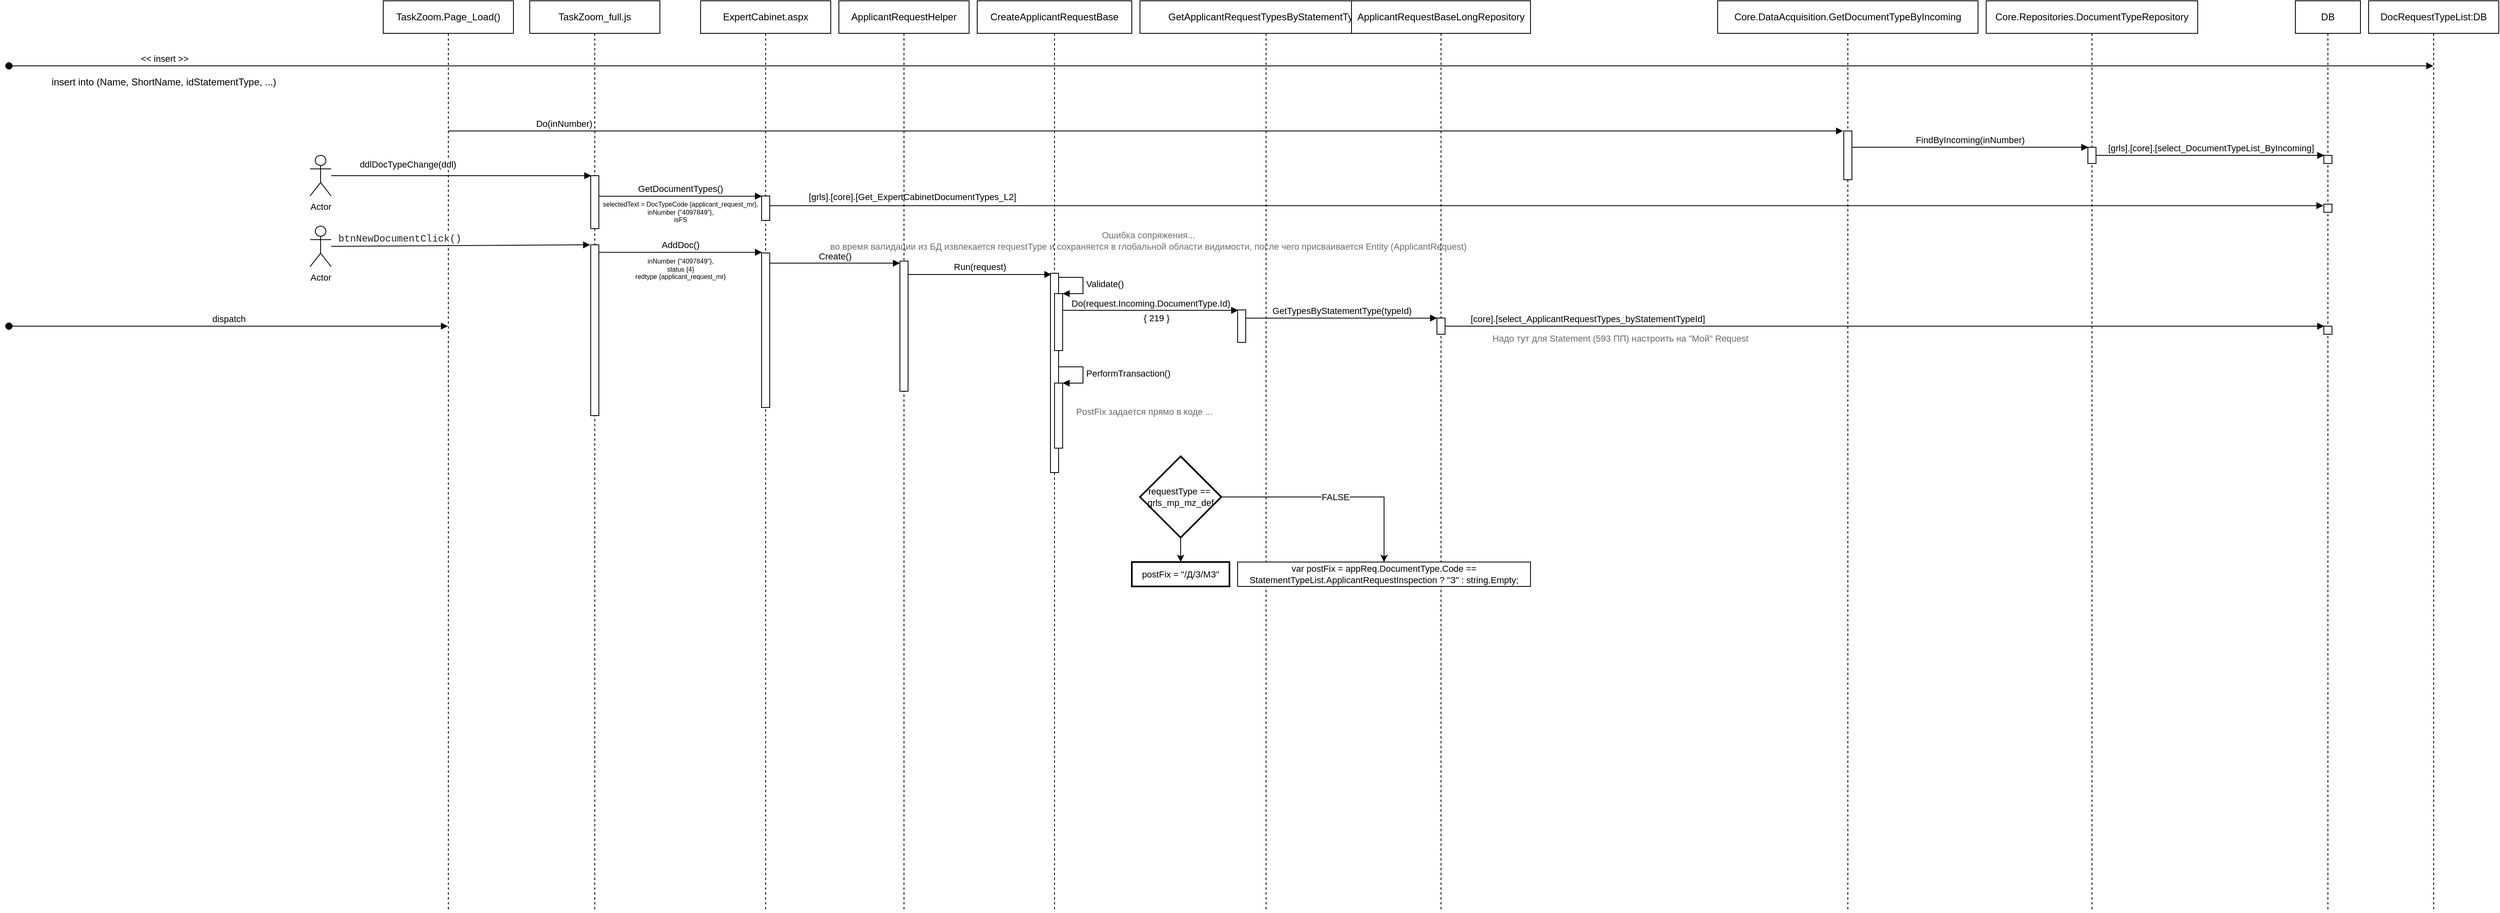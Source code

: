 <mxfile version="20.5.1" type="github">
  <diagram id="dsU_ii47a0S2btjW8iKH" name="Страница 1">
    <mxGraphModel dx="860" dy="562" grid="1" gridSize="10" guides="1" tooltips="1" connect="1" arrows="1" fold="1" page="1" pageScale="1" pageWidth="827" pageHeight="1169" math="0" shadow="0">
      <root>
        <mxCell id="0" />
        <mxCell id="1" parent="0" />
        <mxCell id="BPP2ajkxVIenSYZT_UOM-1" value="DocRequestTypeList:DB" style="shape=umlLifeline;perimeter=lifelinePerimeter;whiteSpace=wrap;html=1;container=1;collapsible=0;recursiveResize=0;outlineConnect=0;" vertex="1" parent="1">
          <mxGeometry x="2920" y="40" width="160" height="1120" as="geometry" />
        </mxCell>
        <mxCell id="BPP2ajkxVIenSYZT_UOM-2" value="&amp;lt;&amp;lt; insert &amp;gt;&amp;gt;" style="html=1;verticalAlign=bottom;startArrow=oval;startFill=1;endArrow=block;startSize=8;rounded=0;" edge="1" parent="1" target="BPP2ajkxVIenSYZT_UOM-1">
          <mxGeometry x="-0.872" width="60" relative="1" as="geometry">
            <mxPoint x="20" y="120" as="sourcePoint" />
            <mxPoint x="180" y="120" as="targetPoint" />
            <mxPoint as="offset" />
          </mxGeometry>
        </mxCell>
        <mxCell id="BPP2ajkxVIenSYZT_UOM-3" value="insert into (Name, ShortName, idStatementType, ...)" style="text;html=1;align=center;verticalAlign=middle;resizable=0;points=[];autosize=1;strokeColor=none;fillColor=none;" vertex="1" parent="1">
          <mxGeometry x="60" y="125" width="300" height="30" as="geometry" />
        </mxCell>
        <mxCell id="BPP2ajkxVIenSYZT_UOM-4" value="dispatch" style="html=1;verticalAlign=bottom;startArrow=oval;startFill=1;endArrow=block;startSize=8;rounded=0;" edge="1" parent="1" target="BPP2ajkxVIenSYZT_UOM-5">
          <mxGeometry width="60" relative="1" as="geometry">
            <mxPoint x="20" y="440" as="sourcePoint" />
            <mxPoint x="80" y="240" as="targetPoint" />
          </mxGeometry>
        </mxCell>
        <mxCell id="BPP2ajkxVIenSYZT_UOM-5" value="TaskZoom.Page_Load()" style="shape=umlLifeline;perimeter=lifelinePerimeter;whiteSpace=wrap;html=1;container=1;collapsible=0;recursiveResize=0;outlineConnect=0;" vertex="1" parent="1">
          <mxGeometry x="480" y="40" width="160" height="1120" as="geometry" />
        </mxCell>
        <mxCell id="BPP2ajkxVIenSYZT_UOM-6" value="Core.DataAcquisition.GetDocumentTypeByIncoming" style="shape=umlLifeline;perimeter=lifelinePerimeter;whiteSpace=wrap;html=1;container=1;collapsible=0;recursiveResize=0;outlineConnect=0;" vertex="1" parent="1">
          <mxGeometry x="2120" y="40" width="320" height="1120" as="geometry" />
        </mxCell>
        <mxCell id="BPP2ajkxVIenSYZT_UOM-8" value="" style="html=1;points=[];perimeter=orthogonalPerimeter;" vertex="1" parent="BPP2ajkxVIenSYZT_UOM-6">
          <mxGeometry x="155" y="160" width="10" height="60" as="geometry" />
        </mxCell>
        <mxCell id="BPP2ajkxVIenSYZT_UOM-7" value="Do(inNumber)" style="html=1;verticalAlign=bottom;endArrow=block;rounded=0;entryX=-0.088;entryY=0;entryDx=0;entryDy=0;entryPerimeter=0;" edge="1" parent="1" source="BPP2ajkxVIenSYZT_UOM-5" target="BPP2ajkxVIenSYZT_UOM-8">
          <mxGeometry x="-0.835" width="80" relative="1" as="geometry">
            <mxPoint x="370" y="240" as="sourcePoint" />
            <mxPoint x="450" y="240" as="targetPoint" />
            <mxPoint as="offset" />
          </mxGeometry>
        </mxCell>
        <mxCell id="BPP2ajkxVIenSYZT_UOM-9" value="Core.Repositories.DocumentTypeRepository" style="shape=umlLifeline;perimeter=lifelinePerimeter;whiteSpace=wrap;html=1;container=1;collapsible=0;recursiveResize=0;outlineConnect=0;" vertex="1" parent="1">
          <mxGeometry x="2450" y="40" width="260" height="1120" as="geometry" />
        </mxCell>
        <mxCell id="BPP2ajkxVIenSYZT_UOM-10" value="" style="html=1;points=[];perimeter=orthogonalPerimeter;" vertex="1" parent="BPP2ajkxVIenSYZT_UOM-9">
          <mxGeometry x="125" y="180" width="10" height="20" as="geometry" />
        </mxCell>
        <mxCell id="BPP2ajkxVIenSYZT_UOM-11" value="FindByIncoming(inNumber)" style="html=1;verticalAlign=bottom;endArrow=block;rounded=0;entryX=0.048;entryY=0.003;entryDx=0;entryDy=0;entryPerimeter=0;" edge="1" parent="1" source="BPP2ajkxVIenSYZT_UOM-8" target="BPP2ajkxVIenSYZT_UOM-10">
          <mxGeometry width="80" relative="1" as="geometry">
            <mxPoint x="1089.997" y="220" as="sourcePoint" />
            <mxPoint x="1364.45" y="220" as="targetPoint" />
          </mxGeometry>
        </mxCell>
        <mxCell id="BPP2ajkxVIenSYZT_UOM-12" value="DB" style="shape=umlLifeline;perimeter=lifelinePerimeter;whiteSpace=wrap;html=1;container=1;collapsible=0;recursiveResize=0;outlineConnect=0;" vertex="1" parent="1">
          <mxGeometry x="2830" y="40" width="80" height="1120" as="geometry" />
        </mxCell>
        <mxCell id="BPP2ajkxVIenSYZT_UOM-13" value="" style="html=1;points=[];perimeter=orthogonalPerimeter;" vertex="1" parent="BPP2ajkxVIenSYZT_UOM-12">
          <mxGeometry x="35" y="190" width="10" height="10" as="geometry" />
        </mxCell>
        <mxCell id="BPP2ajkxVIenSYZT_UOM-23" value="" style="html=1;points=[];perimeter=orthogonalPerimeter;" vertex="1" parent="BPP2ajkxVIenSYZT_UOM-12">
          <mxGeometry x="35" y="250" width="10" height="10" as="geometry" />
        </mxCell>
        <mxCell id="BPP2ajkxVIenSYZT_UOM-63" value="" style="html=1;points=[];perimeter=orthogonalPerimeter;fontSize=11;" vertex="1" parent="BPP2ajkxVIenSYZT_UOM-12">
          <mxGeometry x="35" y="400" width="10" height="10" as="geometry" />
        </mxCell>
        <mxCell id="BPP2ajkxVIenSYZT_UOM-14" value="[grls].[core].[select_DocumentTypeList_ByIncoming]" style="html=1;verticalAlign=bottom;endArrow=block;rounded=0;entryX=0.051;entryY=0.004;entryDx=0;entryDy=0;entryPerimeter=0;" edge="1" parent="1" source="BPP2ajkxVIenSYZT_UOM-10" target="BPP2ajkxVIenSYZT_UOM-13">
          <mxGeometry width="80" relative="1" as="geometry">
            <mxPoint x="1420" y="240" as="sourcePoint" />
            <mxPoint x="1500" y="240" as="targetPoint" />
          </mxGeometry>
        </mxCell>
        <mxCell id="BPP2ajkxVIenSYZT_UOM-15" value="TaskZoom_full.js" style="shape=umlLifeline;perimeter=lifelinePerimeter;whiteSpace=wrap;html=1;container=1;collapsible=0;recursiveResize=0;outlineConnect=0;" vertex="1" parent="1">
          <mxGeometry x="660" y="40" width="160" height="1120" as="geometry" />
        </mxCell>
        <mxCell id="BPP2ajkxVIenSYZT_UOM-17" value="" style="html=1;points=[];perimeter=orthogonalPerimeter;" vertex="1" parent="BPP2ajkxVIenSYZT_UOM-15">
          <mxGeometry x="75" y="215" width="10" height="65" as="geometry" />
        </mxCell>
        <mxCell id="BPP2ajkxVIenSYZT_UOM-33" value="" style="html=1;points=[];perimeter=orthogonalPerimeter;fontSize=11;" vertex="1" parent="BPP2ajkxVIenSYZT_UOM-15">
          <mxGeometry x="75" y="300" width="10" height="210" as="geometry" />
        </mxCell>
        <mxCell id="BPP2ajkxVIenSYZT_UOM-16" value="ddlDocTypeChange(ddl)" style="html=1;verticalAlign=bottom;endArrow=block;rounded=0;entryX=0.07;entryY=0;entryDx=0;entryDy=0;entryPerimeter=0;" edge="1" parent="1" source="BPP2ajkxVIenSYZT_UOM-30" target="BPP2ajkxVIenSYZT_UOM-17">
          <mxGeometry x="-0.412" y="5" width="80" relative="1" as="geometry">
            <mxPoint x="820" y="270" as="sourcePoint" />
            <mxPoint x="900" y="270" as="targetPoint" />
            <mxPoint as="offset" />
          </mxGeometry>
        </mxCell>
        <mxCell id="BPP2ajkxVIenSYZT_UOM-18" value="ExpertCabinet.aspx" style="shape=umlLifeline;perimeter=lifelinePerimeter;whiteSpace=wrap;html=1;container=1;collapsible=0;recursiveResize=0;outlineConnect=0;" vertex="1" parent="1">
          <mxGeometry x="870" y="40" width="160" height="1120" as="geometry" />
        </mxCell>
        <mxCell id="BPP2ajkxVIenSYZT_UOM-19" value="" style="html=1;points=[];perimeter=orthogonalPerimeter;" vertex="1" parent="BPP2ajkxVIenSYZT_UOM-18">
          <mxGeometry x="75" y="240" width="10" height="30" as="geometry" />
        </mxCell>
        <mxCell id="BPP2ajkxVIenSYZT_UOM-35" value="" style="html=1;points=[];perimeter=orthogonalPerimeter;" vertex="1" parent="BPP2ajkxVIenSYZT_UOM-18">
          <mxGeometry x="75" y="310" width="10" height="190" as="geometry" />
        </mxCell>
        <mxCell id="BPP2ajkxVIenSYZT_UOM-20" value="&lt;div&gt;GetDocumentTypes()&lt;/div&gt;" style="html=1;verticalAlign=bottom;endArrow=block;rounded=0;entryX=0.044;entryY=0.007;entryDx=0;entryDy=0;entryPerimeter=0;" edge="1" parent="1" source="BPP2ajkxVIenSYZT_UOM-17" target="BPP2ajkxVIenSYZT_UOM-19">
          <mxGeometry width="80" relative="1" as="geometry">
            <mxPoint x="1170" y="150" as="sourcePoint" />
            <mxPoint x="1250" y="150" as="targetPoint" />
          </mxGeometry>
        </mxCell>
        <mxCell id="BPP2ajkxVIenSYZT_UOM-21" value="selectedText = DocTypeCode {applicant_request_mr}, &lt;br style=&quot;font-size: 8px;&quot;&gt;inNumber {&quot;4097849&quot;},&lt;br style=&quot;font-size: 8px;&quot;&gt;isFS" style="text;html=1;align=center;verticalAlign=middle;resizable=0;points=[];autosize=1;strokeColor=none;fillColor=none;fontSize=8;" vertex="1" parent="1">
          <mxGeometry x="740" y="280" width="210" height="40" as="geometry" />
        </mxCell>
        <mxCell id="BPP2ajkxVIenSYZT_UOM-24" value="[grls].[core].[Get_ExpertCabinetDocumentTypes_L2]" style="html=1;verticalAlign=bottom;endArrow=block;rounded=0;fontSize=11;entryX=-0.051;entryY=0.185;entryDx=0;entryDy=0;entryPerimeter=0;" edge="1" parent="1" source="BPP2ajkxVIenSYZT_UOM-19" target="BPP2ajkxVIenSYZT_UOM-23">
          <mxGeometry x="-0.817" y="2" width="80" relative="1" as="geometry">
            <mxPoint x="1240" y="280" as="sourcePoint" />
            <mxPoint x="1320" y="280" as="targetPoint" />
            <mxPoint as="offset" />
          </mxGeometry>
        </mxCell>
        <mxCell id="BPP2ajkxVIenSYZT_UOM-30" value="Actor" style="shape=umlActor;verticalLabelPosition=bottom;verticalAlign=top;html=1;fontSize=11;" vertex="1" parent="1">
          <mxGeometry x="390" y="230" width="26" height="50" as="geometry" />
        </mxCell>
        <mxCell id="BPP2ajkxVIenSYZT_UOM-32" value="Actor" style="shape=umlActor;verticalLabelPosition=bottom;verticalAlign=top;html=1;fontSize=11;" vertex="1" parent="1">
          <mxGeometry x="390" y="317" width="26" height="50" as="geometry" />
        </mxCell>
        <mxCell id="BPP2ajkxVIenSYZT_UOM-34" value="&lt;span style=&quot;color: rgb(32, 33, 36); font-family: consolas, &amp;quot;lucida console&amp;quot;, &amp;quot;courier new&amp;quot;, monospace; font-size: 12px; text-align: left;&quot;&gt;btnNewDocumentClick()&lt;/span&gt;" style="html=1;verticalAlign=bottom;endArrow=block;rounded=0;fontSize=11;entryX=-0.077;entryY=0;entryDx=0;entryDy=0;entryPerimeter=0;" edge="1" parent="1" source="BPP2ajkxVIenSYZT_UOM-32" target="BPP2ajkxVIenSYZT_UOM-33">
          <mxGeometry x="-0.472" y="-1" width="80" relative="1" as="geometry">
            <mxPoint x="570" y="220" as="sourcePoint" />
            <mxPoint x="650" y="220" as="targetPoint" />
            <mxPoint as="offset" />
          </mxGeometry>
        </mxCell>
        <mxCell id="BPP2ajkxVIenSYZT_UOM-36" value="AddDoc()" style="html=1;verticalAlign=bottom;endArrow=block;rounded=0;fontSize=11;entryX=0.047;entryY=-0.004;entryDx=0;entryDy=0;entryPerimeter=0;" edge="1" parent="1" source="BPP2ajkxVIenSYZT_UOM-33" target="BPP2ajkxVIenSYZT_UOM-35">
          <mxGeometry width="80" relative="1" as="geometry">
            <mxPoint x="700" y="260" as="sourcePoint" />
            <mxPoint x="780" y="260" as="targetPoint" />
          </mxGeometry>
        </mxCell>
        <mxCell id="BPP2ajkxVIenSYZT_UOM-37" value="inNumber {&quot;4097849&quot;},&lt;br&gt;status {4}&lt;br style=&quot;font-size: 8px;&quot;&gt;redtype {applicant_request_mr}" style="text;html=1;align=center;verticalAlign=middle;resizable=0;points=[];autosize=1;strokeColor=none;fillColor=none;fontSize=8;" vertex="1" parent="1">
          <mxGeometry x="780" y="350" width="130" height="40" as="geometry" />
        </mxCell>
        <mxCell id="BPP2ajkxVIenSYZT_UOM-38" value="ApplicantRequestHelper" style="shape=umlLifeline;perimeter=lifelinePerimeter;whiteSpace=wrap;html=1;container=1;collapsible=0;recursiveResize=0;outlineConnect=0;" vertex="1" parent="1">
          <mxGeometry x="1040" y="40" width="160" height="1120" as="geometry" />
        </mxCell>
        <mxCell id="BPP2ajkxVIenSYZT_UOM-40" value="" style="html=1;points=[];perimeter=orthogonalPerimeter;" vertex="1" parent="BPP2ajkxVIenSYZT_UOM-38">
          <mxGeometry x="75" y="320" width="10" height="160" as="geometry" />
        </mxCell>
        <mxCell id="BPP2ajkxVIenSYZT_UOM-41" value="Create()" style="html=1;verticalAlign=bottom;endArrow=block;rounded=0;fontSize=11;entryX=0;entryY=0.016;entryDx=0;entryDy=0;entryPerimeter=0;" edge="1" parent="1" source="BPP2ajkxVIenSYZT_UOM-35" target="BPP2ajkxVIenSYZT_UOM-40">
          <mxGeometry width="80" relative="1" as="geometry">
            <mxPoint x="1070" y="370" as="sourcePoint" />
            <mxPoint x="1150" y="370" as="targetPoint" />
          </mxGeometry>
        </mxCell>
        <mxCell id="BPP2ajkxVIenSYZT_UOM-42" value="CreateApplicantRequestBase" style="shape=umlLifeline;perimeter=lifelinePerimeter;whiteSpace=wrap;html=1;container=1;collapsible=0;recursiveResize=0;outlineConnect=0;" vertex="1" parent="1">
          <mxGeometry x="1210" y="40" width="190" height="1120" as="geometry" />
        </mxCell>
        <mxCell id="BPP2ajkxVIenSYZT_UOM-43" value="" style="html=1;points=[];perimeter=orthogonalPerimeter;" vertex="1" parent="BPP2ajkxVIenSYZT_UOM-42">
          <mxGeometry x="90" y="335" width="10" height="245" as="geometry" />
        </mxCell>
        <mxCell id="BPP2ajkxVIenSYZT_UOM-47" value="" style="html=1;points=[];perimeter=orthogonalPerimeter;fontSize=11;" vertex="1" parent="BPP2ajkxVIenSYZT_UOM-42">
          <mxGeometry x="95" y="360" width="10" height="70" as="geometry" />
        </mxCell>
        <mxCell id="BPP2ajkxVIenSYZT_UOM-48" value="Validate()" style="edgeStyle=orthogonalEdgeStyle;html=1;align=left;spacingLeft=2;endArrow=block;rounded=0;entryX=1;entryY=0;fontSize=11;" edge="1" target="BPP2ajkxVIenSYZT_UOM-47" parent="BPP2ajkxVIenSYZT_UOM-42" source="BPP2ajkxVIenSYZT_UOM-43">
          <mxGeometry relative="1" as="geometry">
            <mxPoint x="100" y="340" as="sourcePoint" />
            <Array as="points">
              <mxPoint x="130" y="340" />
              <mxPoint x="130" y="360" />
            </Array>
          </mxGeometry>
        </mxCell>
        <mxCell id="BPP2ajkxVIenSYZT_UOM-65" value="" style="html=1;points=[];perimeter=orthogonalPerimeter;fontSize=11;" vertex="1" parent="BPP2ajkxVIenSYZT_UOM-42">
          <mxGeometry x="95" y="470" width="10" height="80" as="geometry" />
        </mxCell>
        <mxCell id="BPP2ajkxVIenSYZT_UOM-66" value="PerformTransaction()" style="edgeStyle=orthogonalEdgeStyle;html=1;align=left;spacingLeft=2;endArrow=block;rounded=0;entryX=1;entryY=0;fontSize=11;" edge="1" target="BPP2ajkxVIenSYZT_UOM-65" parent="BPP2ajkxVIenSYZT_UOM-42" source="BPP2ajkxVIenSYZT_UOM-43">
          <mxGeometry relative="1" as="geometry">
            <mxPoint x="100" y="450" as="sourcePoint" />
            <Array as="points">
              <mxPoint x="130" y="450" />
              <mxPoint x="130" y="470" />
            </Array>
          </mxGeometry>
        </mxCell>
        <mxCell id="BPP2ajkxVIenSYZT_UOM-46" value="Run(request)" style="html=1;verticalAlign=bottom;endArrow=block;rounded=0;fontSize=11;entryX=0.115;entryY=0.006;entryDx=0;entryDy=0;entryPerimeter=0;" edge="1" parent="1" source="BPP2ajkxVIenSYZT_UOM-40" target="BPP2ajkxVIenSYZT_UOM-43">
          <mxGeometry width="80" relative="1" as="geometry">
            <mxPoint x="1125" y="379.71" as="sourcePoint" />
            <mxPoint x="1285" y="379.71" as="targetPoint" />
          </mxGeometry>
        </mxCell>
        <mxCell id="BPP2ajkxVIenSYZT_UOM-49" value="GetApplicantRequestTypesByStatementType" style="shape=umlLifeline;perimeter=lifelinePerimeter;whiteSpace=wrap;html=1;container=1;collapsible=0;recursiveResize=0;outlineConnect=0;" vertex="1" parent="1">
          <mxGeometry x="1410" y="40" width="310" height="1120" as="geometry" />
        </mxCell>
        <mxCell id="BPP2ajkxVIenSYZT_UOM-54" value="" style="html=1;points=[];perimeter=orthogonalPerimeter;fontSize=11;" vertex="1" parent="BPP2ajkxVIenSYZT_UOM-49">
          <mxGeometry x="120" y="380" width="10" height="40" as="geometry" />
        </mxCell>
        <mxCell id="BPP2ajkxVIenSYZT_UOM-67" value="Ошибка сопряжения... &lt;br&gt;во время валидации из БД извлекается requestType и сохраняется в глобальной области видимости, после чего присваивается Entity (ApplicantRequest)" style="text;align=center;verticalAlign=middle;resizable=1;points=[];autosize=1;fontSize=11;imageAspect=1;absoluteArcSize=0;portConstraintRotation=0;allowArrows=1;container=1;fixedWidth=0;resizeHeight=1;treeMoving=0;treeFolding=0;comic=0;enumerate=0;snapToPoint=0;fixDash=0;dropTarget=0;metaEdit=0;backgroundOutline=0;resizeWidth=1;html=1;labelBackgroundColor=none;labelBorderColor=none;fontColor=#6E6E6E;" vertex="1" parent="BPP2ajkxVIenSYZT_UOM-49">
          <mxGeometry x="-100" y="250" width="220" height="90" as="geometry" />
        </mxCell>
        <mxCell id="BPP2ajkxVIenSYZT_UOM-68" value="PostFix задается прямо в коде ..." style="text;html=1;align=center;verticalAlign=middle;resizable=0;points=[];autosize=1;strokeColor=none;fillColor=none;fontSize=11;fontColor=#696969;" vertex="1" parent="BPP2ajkxVIenSYZT_UOM-49">
          <mxGeometry x="-90" y="490" width="190" height="30" as="geometry" />
        </mxCell>
        <mxCell id="BPP2ajkxVIenSYZT_UOM-70" value="requestType ==&amp;nbsp;&lt;br&gt;grls_mp_mz_def" style="strokeWidth=2;html=1;shape=mxgraph.flowchart.decision;whiteSpace=wrap;labelBackgroundColor=none;labelBorderColor=none;comic=0;fontSize=11;fontColor=#000000;" vertex="1" parent="BPP2ajkxVIenSYZT_UOM-49">
          <mxGeometry y="560" width="100" height="100" as="geometry" />
        </mxCell>
        <mxCell id="BPP2ajkxVIenSYZT_UOM-71" value="postFix = &quot;/Д/З/МЗ&quot;" style="whiteSpace=wrap;html=1;fontSize=11;fontColor=#000000;strokeWidth=2;labelBackgroundColor=none;labelBorderColor=none;comic=0;" vertex="1" parent="BPP2ajkxVIenSYZT_UOM-49">
          <mxGeometry x="-10" y="690" width="120" height="30" as="geometry" />
        </mxCell>
        <mxCell id="BPP2ajkxVIenSYZT_UOM-72" value="" style="edgeStyle=orthogonalEdgeStyle;rounded=0;orthogonalLoop=1;jettySize=auto;html=1;fontSize=11;fontColor=#000000;" edge="1" parent="BPP2ajkxVIenSYZT_UOM-49" source="BPP2ajkxVIenSYZT_UOM-70" target="BPP2ajkxVIenSYZT_UOM-71">
          <mxGeometry relative="1" as="geometry" />
        </mxCell>
        <mxCell id="BPP2ajkxVIenSYZT_UOM-53" value="Do(request.Incoming.DocumentType.Id)" style="html=1;verticalAlign=bottom;endArrow=block;rounded=0;fontSize=11;entryX=0.074;entryY=0.013;entryDx=0;entryDy=0;entryPerimeter=0;" edge="1" parent="1" source="BPP2ajkxVIenSYZT_UOM-47" target="BPP2ajkxVIenSYZT_UOM-54">
          <mxGeometry width="80" relative="1" as="geometry">
            <mxPoint x="1370" y="360" as="sourcePoint" />
            <mxPoint x="1450" y="360" as="targetPoint" />
          </mxGeometry>
        </mxCell>
        <mxCell id="BPP2ajkxVIenSYZT_UOM-55" value="{ 219 }" style="text;html=1;align=center;verticalAlign=middle;resizable=0;points=[];autosize=1;strokeColor=none;fillColor=none;fontSize=11;" vertex="1" parent="1">
          <mxGeometry x="1400" y="415" width="60" height="30" as="geometry" />
        </mxCell>
        <mxCell id="BPP2ajkxVIenSYZT_UOM-56" value="ApplicantRequestBaseLongRepository" style="shape=umlLifeline;perimeter=lifelinePerimeter;whiteSpace=wrap;html=1;container=1;collapsible=0;recursiveResize=0;outlineConnect=0;" vertex="1" parent="1">
          <mxGeometry x="1670" y="40" width="220" height="1120" as="geometry" />
        </mxCell>
        <mxCell id="BPP2ajkxVIenSYZT_UOM-61" value="" style="html=1;points=[];perimeter=orthogonalPerimeter;fontSize=11;" vertex="1" parent="BPP2ajkxVIenSYZT_UOM-56">
          <mxGeometry x="105" y="390" width="10" height="20" as="geometry" />
        </mxCell>
        <mxCell id="BPP2ajkxVIenSYZT_UOM-69" value="&lt;div&gt;&lt;font color=&quot;#000000&quot;&gt;var postFix = appReq.DocumentType.Code == StatementTypeList.ApplicantRequestInspection ? &quot;З&quot; : string.Empty;&lt;/font&gt;&lt;/div&gt;" style="whiteSpace=wrap;html=1;labelBackgroundColor=none;labelBorderColor=none;comic=0;fontSize=11;fontColor=#696969;" vertex="1" parent="BPP2ajkxVIenSYZT_UOM-56">
          <mxGeometry x="-140" y="690" width="360" height="30" as="geometry" />
        </mxCell>
        <mxCell id="BPP2ajkxVIenSYZT_UOM-60" value="GetTypesByStatementType(typeId)" style="html=1;verticalAlign=bottom;endArrow=block;rounded=0;fontSize=11;entryX=0.016;entryY=0.004;entryDx=0;entryDy=0;entryPerimeter=0;" edge="1" parent="1" source="BPP2ajkxVIenSYZT_UOM-54" target="BPP2ajkxVIenSYZT_UOM-61">
          <mxGeometry width="80" relative="1" as="geometry">
            <mxPoint x="1560" y="370" as="sourcePoint" />
            <mxPoint x="1640" y="370" as="targetPoint" />
          </mxGeometry>
        </mxCell>
        <mxCell id="BPP2ajkxVIenSYZT_UOM-62" value="[core].[select_ApplicantRequestTypes_byStatementTypeId]" style="html=1;verticalAlign=bottom;endArrow=block;rounded=0;fontSize=11;entryX=0.048;entryY=0.001;entryDx=0;entryDy=0;entryPerimeter=0;" edge="1" parent="1" source="BPP2ajkxVIenSYZT_UOM-61" target="BPP2ajkxVIenSYZT_UOM-63">
          <mxGeometry x="-0.676" width="80" relative="1" as="geometry">
            <mxPoint x="1920" y="380" as="sourcePoint" />
            <mxPoint x="2810" y="430" as="targetPoint" />
            <mxPoint as="offset" />
          </mxGeometry>
        </mxCell>
        <mxCell id="BPP2ajkxVIenSYZT_UOM-64" value="Надо тут для Statement (593 ПП) настроить на &quot;Мой&quot; Request" style="text;html=1;align=center;verticalAlign=middle;resizable=0;points=[];autosize=1;strokeColor=none;fillColor=none;fontSize=11;fontColor=#696969;" vertex="1" parent="1">
          <mxGeometry x="1830" y="440" width="340" height="30" as="geometry" />
        </mxCell>
        <mxCell id="BPP2ajkxVIenSYZT_UOM-73" value="FALSE" style="edgeStyle=orthogonalEdgeStyle;rounded=0;orthogonalLoop=1;jettySize=auto;html=1;entryX=0.5;entryY=0;entryDx=0;entryDy=0;fontSize=11;fontColor=#000000;" edge="1" parent="1" source="BPP2ajkxVIenSYZT_UOM-70" target="BPP2ajkxVIenSYZT_UOM-69">
          <mxGeometry relative="1" as="geometry" />
        </mxCell>
      </root>
    </mxGraphModel>
  </diagram>
</mxfile>
